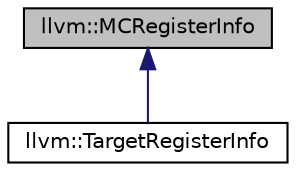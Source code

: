 digraph "llvm::MCRegisterInfo"
{
 // LATEX_PDF_SIZE
  bgcolor="transparent";
  edge [fontname="Helvetica",fontsize="10",labelfontname="Helvetica",labelfontsize="10"];
  node [fontname="Helvetica",fontsize="10",shape="box"];
  Node1 [label="llvm::MCRegisterInfo",height=0.2,width=0.4,color="black", fillcolor="grey75", style="filled", fontcolor="black",tooltip="MCRegisterInfo base class - We assume that the target defines a static array of MCRegisterDesc object..."];
  Node1 -> Node2 [dir="back",color="midnightblue",fontsize="10",style="solid",fontname="Helvetica"];
  Node2 [label="llvm::TargetRegisterInfo",height=0.2,width=0.4,color="black",URL="$classllvm_1_1TargetRegisterInfo.html",tooltip="TargetRegisterInfo base class - We assume that the target defines a static array of TargetRegisterDes..."];
}
